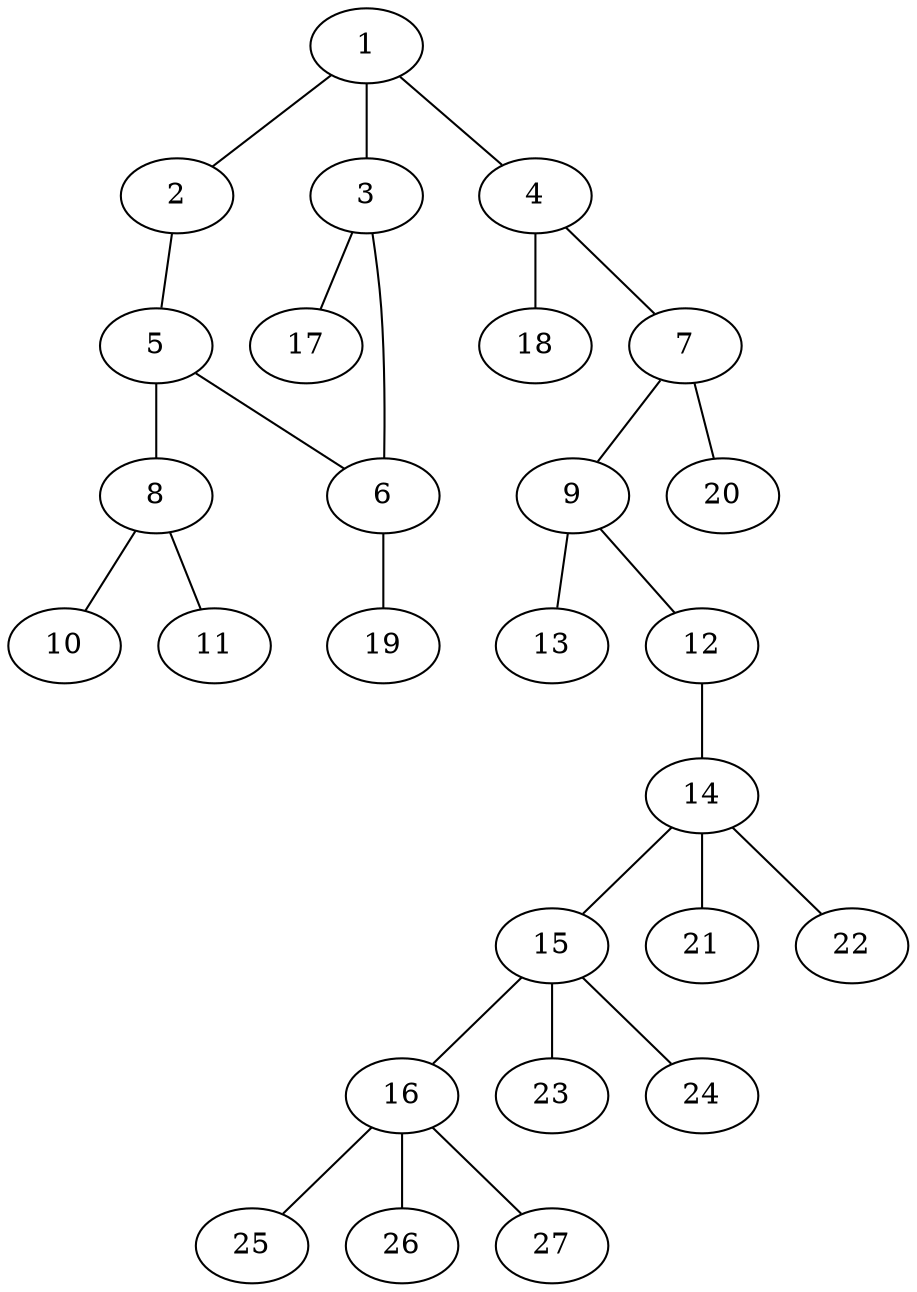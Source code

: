 graph molecule_2043 {
	1	 [chem=C];
	2	 [chem=O];
	1 -- 2	 [valence=1];
	3	 [chem=C];
	1 -- 3	 [valence=2];
	4	 [chem=C];
	1 -- 4	 [valence=1];
	5	 [chem=C];
	2 -- 5	 [valence=1];
	6	 [chem=C];
	3 -- 6	 [valence=1];
	17	 [chem=H];
	3 -- 17	 [valence=1];
	7	 [chem=C];
	4 -- 7	 [valence=2];
	18	 [chem=H];
	4 -- 18	 [valence=1];
	5 -- 6	 [valence=2];
	8	 [chem=N];
	5 -- 8	 [valence=1];
	19	 [chem=H];
	6 -- 19	 [valence=1];
	9	 [chem=C];
	7 -- 9	 [valence=1];
	20	 [chem=H];
	7 -- 20	 [valence=1];
	10	 [chem=O];
	8 -- 10	 [valence=2];
	11	 [chem=O];
	8 -- 11	 [valence=1];
	12	 [chem=O];
	9 -- 12	 [valence=1];
	13	 [chem=O];
	9 -- 13	 [valence=2];
	14	 [chem=C];
	12 -- 14	 [valence=1];
	15	 [chem=C];
	14 -- 15	 [valence=1];
	21	 [chem=H];
	14 -- 21	 [valence=1];
	22	 [chem=H];
	14 -- 22	 [valence=1];
	16	 [chem=C];
	15 -- 16	 [valence=1];
	23	 [chem=H];
	15 -- 23	 [valence=1];
	24	 [chem=H];
	15 -- 24	 [valence=1];
	25	 [chem=H];
	16 -- 25	 [valence=1];
	26	 [chem=H];
	16 -- 26	 [valence=1];
	27	 [chem=H];
	16 -- 27	 [valence=1];
}
